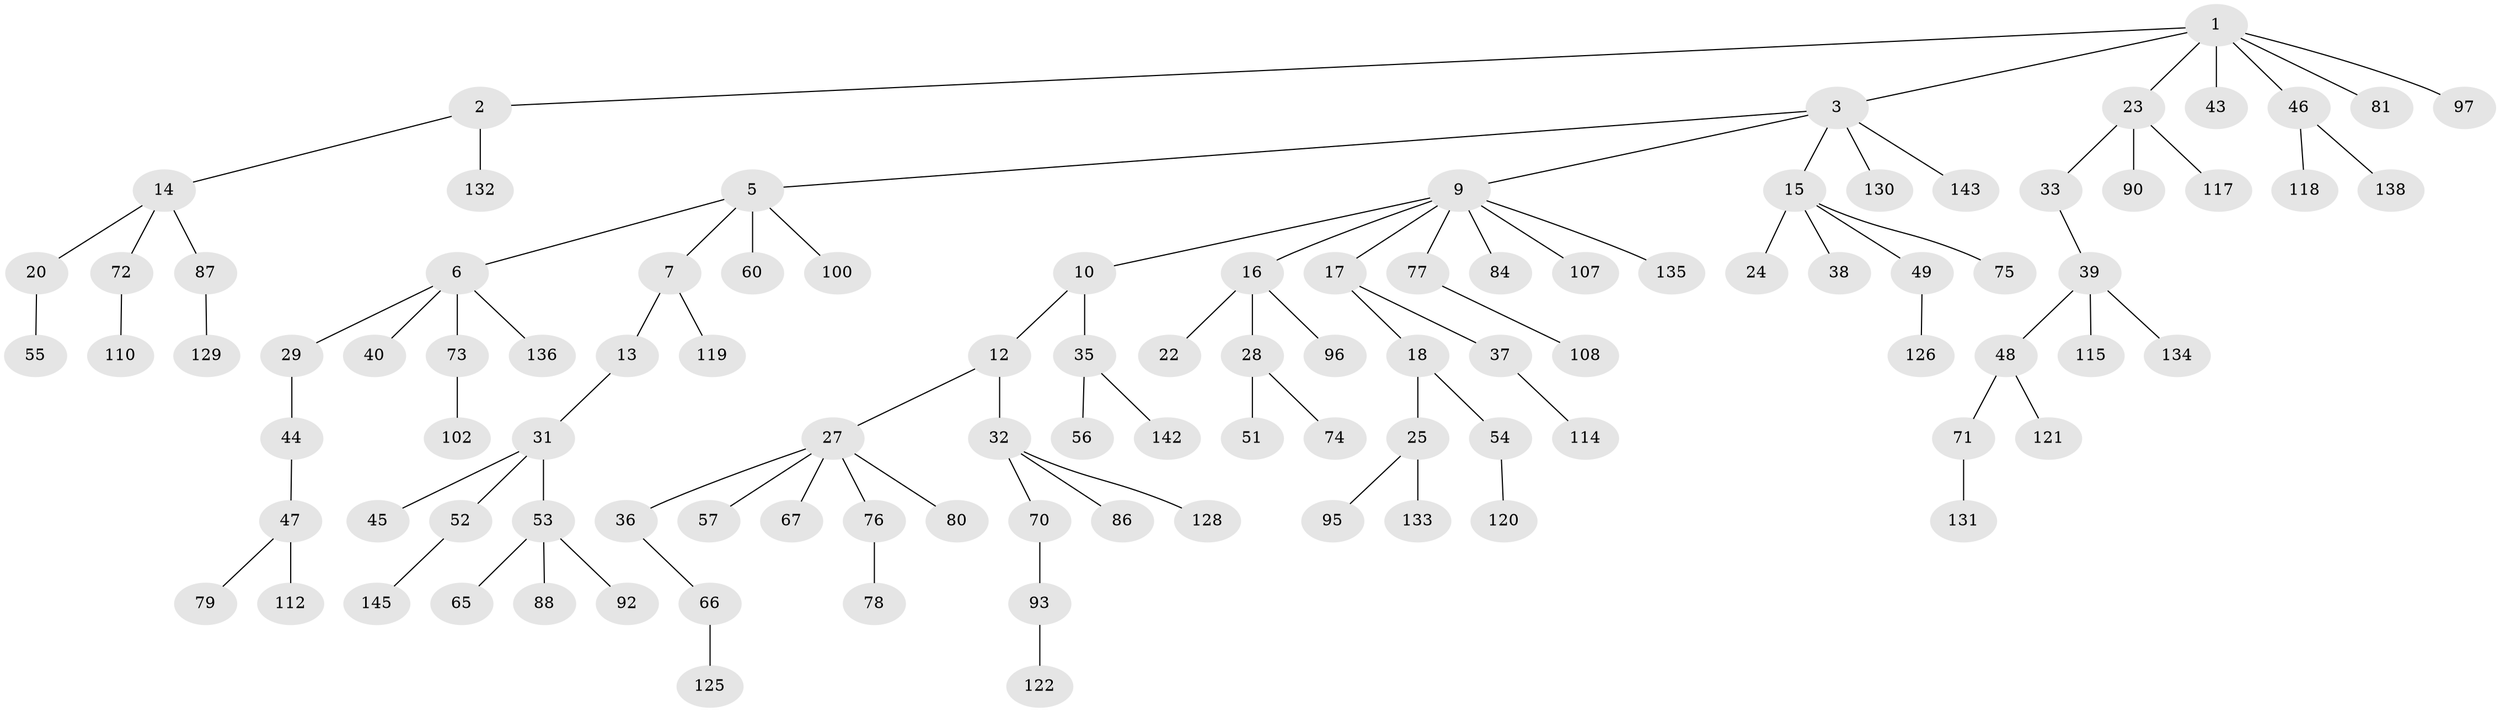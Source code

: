 // original degree distribution, {8: 0.006896551724137931, 3: 0.12413793103448276, 6: 0.027586206896551724, 2: 0.27586206896551724, 5: 0.006896551724137931, 4: 0.08275862068965517, 1: 0.47586206896551725}
// Generated by graph-tools (version 1.1) at 2025/11/02/27/25 16:11:26]
// undirected, 101 vertices, 100 edges
graph export_dot {
graph [start="1"]
  node [color=gray90,style=filled];
  1 [super="+106"];
  2 [super="+4"];
  3 [super="+8"];
  5 [super="+61"];
  6 [super="+50"];
  7 [super="+19"];
  9 [super="+11"];
  10 [super="+91"];
  12 [super="+68"];
  13 [super="+30"];
  14 [super="+34"];
  15 [super="+21"];
  16;
  17 [super="+99"];
  18;
  20 [super="+59"];
  22;
  23 [super="+26"];
  24;
  25 [super="+111"];
  27 [super="+41"];
  28 [super="+63"];
  29;
  31;
  32 [super="+62"];
  33;
  35;
  36 [super="+42"];
  37 [super="+94"];
  38 [super="+137"];
  39 [super="+103"];
  40 [super="+127"];
  43 [super="+140"];
  44 [super="+124"];
  45;
  46;
  47 [super="+89"];
  48 [super="+85"];
  49 [super="+69"];
  51;
  52 [super="+83"];
  53 [super="+58"];
  54;
  55 [super="+64"];
  56;
  57;
  60;
  65;
  66 [super="+101"];
  67;
  70;
  71 [super="+82"];
  72 [super="+98"];
  73;
  74 [super="+109"];
  75 [super="+105"];
  76;
  77;
  78;
  79;
  80;
  81;
  84 [super="+104"];
  86 [super="+141"];
  87;
  88;
  90;
  92;
  93 [super="+123"];
  95;
  96 [super="+116"];
  97;
  100;
  102;
  107;
  108;
  110;
  112 [super="+113"];
  114;
  115;
  117;
  118;
  119;
  120;
  121;
  122 [super="+144"];
  125;
  126;
  128 [super="+139"];
  129;
  130;
  131;
  132;
  133;
  134;
  135;
  136;
  138;
  142;
  143;
  145;
  1 -- 2;
  1 -- 3;
  1 -- 23;
  1 -- 43;
  1 -- 46;
  1 -- 81;
  1 -- 97;
  2 -- 14;
  2 -- 132;
  3 -- 5;
  3 -- 9;
  3 -- 15;
  3 -- 143;
  3 -- 130;
  5 -- 6;
  5 -- 7;
  5 -- 60;
  5 -- 100;
  6 -- 29;
  6 -- 40;
  6 -- 73;
  6 -- 136;
  7 -- 13;
  7 -- 119;
  9 -- 10;
  9 -- 17;
  9 -- 84;
  9 -- 107;
  9 -- 16;
  9 -- 77;
  9 -- 135;
  10 -- 12;
  10 -- 35;
  12 -- 27;
  12 -- 32;
  13 -- 31;
  14 -- 20;
  14 -- 87;
  14 -- 72;
  15 -- 49;
  15 -- 75;
  15 -- 24;
  15 -- 38;
  16 -- 22;
  16 -- 28;
  16 -- 96;
  17 -- 18;
  17 -- 37;
  18 -- 25;
  18 -- 54;
  20 -- 55;
  23 -- 33;
  23 -- 90;
  23 -- 117;
  25 -- 95;
  25 -- 133;
  27 -- 36;
  27 -- 57;
  27 -- 76;
  27 -- 80;
  27 -- 67;
  28 -- 51;
  28 -- 74;
  29 -- 44;
  31 -- 45;
  31 -- 52;
  31 -- 53;
  32 -- 86;
  32 -- 128;
  32 -- 70;
  33 -- 39;
  35 -- 56;
  35 -- 142;
  36 -- 66;
  37 -- 114;
  39 -- 48;
  39 -- 115;
  39 -- 134;
  44 -- 47;
  46 -- 118;
  46 -- 138;
  47 -- 79;
  47 -- 112;
  48 -- 71;
  48 -- 121;
  49 -- 126;
  52 -- 145;
  53 -- 65;
  53 -- 88;
  53 -- 92;
  54 -- 120;
  66 -- 125;
  70 -- 93;
  71 -- 131;
  72 -- 110;
  73 -- 102;
  76 -- 78;
  77 -- 108;
  87 -- 129;
  93 -- 122;
}
